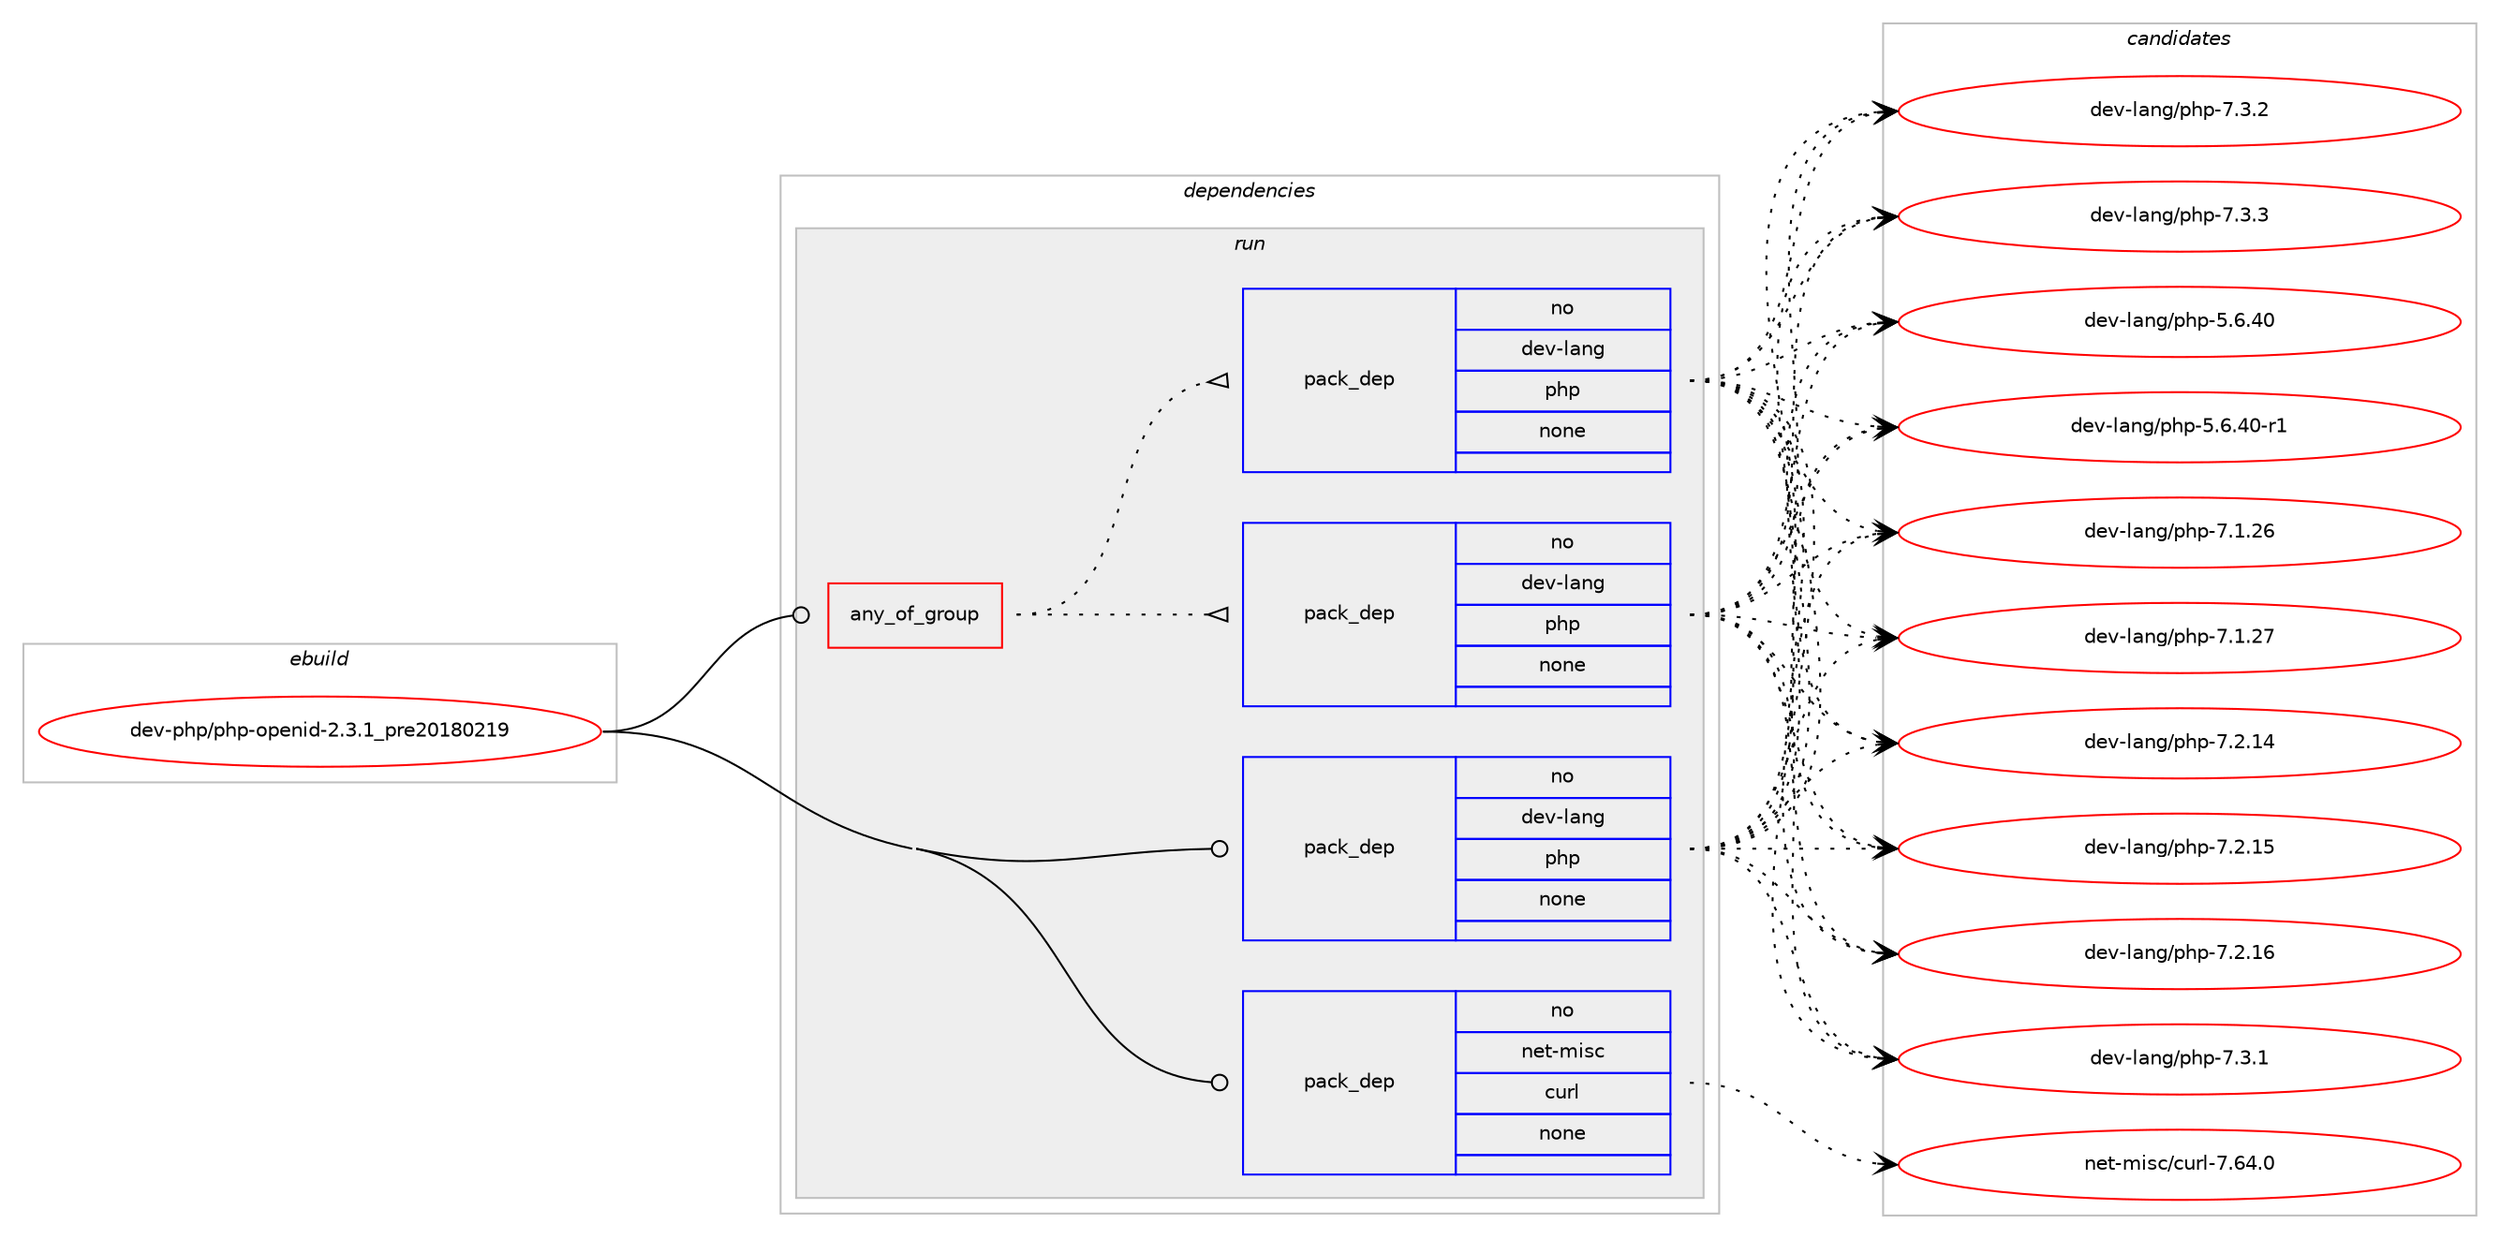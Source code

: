 digraph prolog {

# *************
# Graph options
# *************

newrank=true;
concentrate=true;
compound=true;
graph [rankdir=LR,fontname=Helvetica,fontsize=10,ranksep=1.5];#, ranksep=2.5, nodesep=0.2];
edge  [arrowhead=vee];
node  [fontname=Helvetica,fontsize=10];

# **********
# The ebuild
# **********

subgraph cluster_leftcol {
color=gray;
rank=same;
label=<<i>ebuild</i>>;
id [label="dev-php/php-openid-2.3.1_pre20180219", color=red, width=4, href="../dev-php/php-openid-2.3.1_pre20180219.svg"];
}

# ****************
# The dependencies
# ****************

subgraph cluster_midcol {
color=gray;
label=<<i>dependencies</i>>;
subgraph cluster_compile {
fillcolor="#eeeeee";
style=filled;
label=<<i>compile</i>>;
}
subgraph cluster_compileandrun {
fillcolor="#eeeeee";
style=filled;
label=<<i>compile and run</i>>;
}
subgraph cluster_run {
fillcolor="#eeeeee";
style=filled;
label=<<i>run</i>>;
subgraph any22642 {
dependency1395780 [label=<<TABLE BORDER="0" CELLBORDER="1" CELLSPACING="0" CELLPADDING="4"><TR><TD CELLPADDING="10">any_of_group</TD></TR></TABLE>>, shape=none, color=red];subgraph pack1002541 {
dependency1395781 [label=<<TABLE BORDER="0" CELLBORDER="1" CELLSPACING="0" CELLPADDING="4" WIDTH="220"><TR><TD ROWSPAN="6" CELLPADDING="30">pack_dep</TD></TR><TR><TD WIDTH="110">no</TD></TR><TR><TD>dev-lang</TD></TR><TR><TD>php</TD></TR><TR><TD>none</TD></TR><TR><TD></TD></TR></TABLE>>, shape=none, color=blue];
}
dependency1395780:e -> dependency1395781:w [weight=20,style="dotted",arrowhead="oinv"];
subgraph pack1002542 {
dependency1395782 [label=<<TABLE BORDER="0" CELLBORDER="1" CELLSPACING="0" CELLPADDING="4" WIDTH="220"><TR><TD ROWSPAN="6" CELLPADDING="30">pack_dep</TD></TR><TR><TD WIDTH="110">no</TD></TR><TR><TD>dev-lang</TD></TR><TR><TD>php</TD></TR><TR><TD>none</TD></TR><TR><TD></TD></TR></TABLE>>, shape=none, color=blue];
}
dependency1395780:e -> dependency1395782:w [weight=20,style="dotted",arrowhead="oinv"];
}
id:e -> dependency1395780:w [weight=20,style="solid",arrowhead="odot"];
subgraph pack1002543 {
dependency1395783 [label=<<TABLE BORDER="0" CELLBORDER="1" CELLSPACING="0" CELLPADDING="4" WIDTH="220"><TR><TD ROWSPAN="6" CELLPADDING="30">pack_dep</TD></TR><TR><TD WIDTH="110">no</TD></TR><TR><TD>dev-lang</TD></TR><TR><TD>php</TD></TR><TR><TD>none</TD></TR><TR><TD></TD></TR></TABLE>>, shape=none, color=blue];
}
id:e -> dependency1395783:w [weight=20,style="solid",arrowhead="odot"];
subgraph pack1002544 {
dependency1395784 [label=<<TABLE BORDER="0" CELLBORDER="1" CELLSPACING="0" CELLPADDING="4" WIDTH="220"><TR><TD ROWSPAN="6" CELLPADDING="30">pack_dep</TD></TR><TR><TD WIDTH="110">no</TD></TR><TR><TD>net-misc</TD></TR><TR><TD>curl</TD></TR><TR><TD>none</TD></TR><TR><TD></TD></TR></TABLE>>, shape=none, color=blue];
}
id:e -> dependency1395784:w [weight=20,style="solid",arrowhead="odot"];
}
}

# **************
# The candidates
# **************

subgraph cluster_choices {
rank=same;
color=gray;
label=<<i>candidates</i>>;

subgraph choice1002541 {
color=black;
nodesep=1;
choice10010111845108971101034711210411245534654465248 [label="dev-lang/php-5.6.40", color=red, width=4,href="../dev-lang/php-5.6.40.svg"];
choice100101118451089711010347112104112455346544652484511449 [label="dev-lang/php-5.6.40-r1", color=red, width=4,href="../dev-lang/php-5.6.40-r1.svg"];
choice10010111845108971101034711210411245554649465054 [label="dev-lang/php-7.1.26", color=red, width=4,href="../dev-lang/php-7.1.26.svg"];
choice10010111845108971101034711210411245554649465055 [label="dev-lang/php-7.1.27", color=red, width=4,href="../dev-lang/php-7.1.27.svg"];
choice10010111845108971101034711210411245554650464952 [label="dev-lang/php-7.2.14", color=red, width=4,href="../dev-lang/php-7.2.14.svg"];
choice10010111845108971101034711210411245554650464953 [label="dev-lang/php-7.2.15", color=red, width=4,href="../dev-lang/php-7.2.15.svg"];
choice10010111845108971101034711210411245554650464954 [label="dev-lang/php-7.2.16", color=red, width=4,href="../dev-lang/php-7.2.16.svg"];
choice100101118451089711010347112104112455546514649 [label="dev-lang/php-7.3.1", color=red, width=4,href="../dev-lang/php-7.3.1.svg"];
choice100101118451089711010347112104112455546514650 [label="dev-lang/php-7.3.2", color=red, width=4,href="../dev-lang/php-7.3.2.svg"];
choice100101118451089711010347112104112455546514651 [label="dev-lang/php-7.3.3", color=red, width=4,href="../dev-lang/php-7.3.3.svg"];
dependency1395781:e -> choice10010111845108971101034711210411245534654465248:w [style=dotted,weight="100"];
dependency1395781:e -> choice100101118451089711010347112104112455346544652484511449:w [style=dotted,weight="100"];
dependency1395781:e -> choice10010111845108971101034711210411245554649465054:w [style=dotted,weight="100"];
dependency1395781:e -> choice10010111845108971101034711210411245554649465055:w [style=dotted,weight="100"];
dependency1395781:e -> choice10010111845108971101034711210411245554650464952:w [style=dotted,weight="100"];
dependency1395781:e -> choice10010111845108971101034711210411245554650464953:w [style=dotted,weight="100"];
dependency1395781:e -> choice10010111845108971101034711210411245554650464954:w [style=dotted,weight="100"];
dependency1395781:e -> choice100101118451089711010347112104112455546514649:w [style=dotted,weight="100"];
dependency1395781:e -> choice100101118451089711010347112104112455546514650:w [style=dotted,weight="100"];
dependency1395781:e -> choice100101118451089711010347112104112455546514651:w [style=dotted,weight="100"];
}
subgraph choice1002542 {
color=black;
nodesep=1;
choice10010111845108971101034711210411245534654465248 [label="dev-lang/php-5.6.40", color=red, width=4,href="../dev-lang/php-5.6.40.svg"];
choice100101118451089711010347112104112455346544652484511449 [label="dev-lang/php-5.6.40-r1", color=red, width=4,href="../dev-lang/php-5.6.40-r1.svg"];
choice10010111845108971101034711210411245554649465054 [label="dev-lang/php-7.1.26", color=red, width=4,href="../dev-lang/php-7.1.26.svg"];
choice10010111845108971101034711210411245554649465055 [label="dev-lang/php-7.1.27", color=red, width=4,href="../dev-lang/php-7.1.27.svg"];
choice10010111845108971101034711210411245554650464952 [label="dev-lang/php-7.2.14", color=red, width=4,href="../dev-lang/php-7.2.14.svg"];
choice10010111845108971101034711210411245554650464953 [label="dev-lang/php-7.2.15", color=red, width=4,href="../dev-lang/php-7.2.15.svg"];
choice10010111845108971101034711210411245554650464954 [label="dev-lang/php-7.2.16", color=red, width=4,href="../dev-lang/php-7.2.16.svg"];
choice100101118451089711010347112104112455546514649 [label="dev-lang/php-7.3.1", color=red, width=4,href="../dev-lang/php-7.3.1.svg"];
choice100101118451089711010347112104112455546514650 [label="dev-lang/php-7.3.2", color=red, width=4,href="../dev-lang/php-7.3.2.svg"];
choice100101118451089711010347112104112455546514651 [label="dev-lang/php-7.3.3", color=red, width=4,href="../dev-lang/php-7.3.3.svg"];
dependency1395782:e -> choice10010111845108971101034711210411245534654465248:w [style=dotted,weight="100"];
dependency1395782:e -> choice100101118451089711010347112104112455346544652484511449:w [style=dotted,weight="100"];
dependency1395782:e -> choice10010111845108971101034711210411245554649465054:w [style=dotted,weight="100"];
dependency1395782:e -> choice10010111845108971101034711210411245554649465055:w [style=dotted,weight="100"];
dependency1395782:e -> choice10010111845108971101034711210411245554650464952:w [style=dotted,weight="100"];
dependency1395782:e -> choice10010111845108971101034711210411245554650464953:w [style=dotted,weight="100"];
dependency1395782:e -> choice10010111845108971101034711210411245554650464954:w [style=dotted,weight="100"];
dependency1395782:e -> choice100101118451089711010347112104112455546514649:w [style=dotted,weight="100"];
dependency1395782:e -> choice100101118451089711010347112104112455546514650:w [style=dotted,weight="100"];
dependency1395782:e -> choice100101118451089711010347112104112455546514651:w [style=dotted,weight="100"];
}
subgraph choice1002543 {
color=black;
nodesep=1;
choice10010111845108971101034711210411245534654465248 [label="dev-lang/php-5.6.40", color=red, width=4,href="../dev-lang/php-5.6.40.svg"];
choice100101118451089711010347112104112455346544652484511449 [label="dev-lang/php-5.6.40-r1", color=red, width=4,href="../dev-lang/php-5.6.40-r1.svg"];
choice10010111845108971101034711210411245554649465054 [label="dev-lang/php-7.1.26", color=red, width=4,href="../dev-lang/php-7.1.26.svg"];
choice10010111845108971101034711210411245554649465055 [label="dev-lang/php-7.1.27", color=red, width=4,href="../dev-lang/php-7.1.27.svg"];
choice10010111845108971101034711210411245554650464952 [label="dev-lang/php-7.2.14", color=red, width=4,href="../dev-lang/php-7.2.14.svg"];
choice10010111845108971101034711210411245554650464953 [label="dev-lang/php-7.2.15", color=red, width=4,href="../dev-lang/php-7.2.15.svg"];
choice10010111845108971101034711210411245554650464954 [label="dev-lang/php-7.2.16", color=red, width=4,href="../dev-lang/php-7.2.16.svg"];
choice100101118451089711010347112104112455546514649 [label="dev-lang/php-7.3.1", color=red, width=4,href="../dev-lang/php-7.3.1.svg"];
choice100101118451089711010347112104112455546514650 [label="dev-lang/php-7.3.2", color=red, width=4,href="../dev-lang/php-7.3.2.svg"];
choice100101118451089711010347112104112455546514651 [label="dev-lang/php-7.3.3", color=red, width=4,href="../dev-lang/php-7.3.3.svg"];
dependency1395783:e -> choice10010111845108971101034711210411245534654465248:w [style=dotted,weight="100"];
dependency1395783:e -> choice100101118451089711010347112104112455346544652484511449:w [style=dotted,weight="100"];
dependency1395783:e -> choice10010111845108971101034711210411245554649465054:w [style=dotted,weight="100"];
dependency1395783:e -> choice10010111845108971101034711210411245554649465055:w [style=dotted,weight="100"];
dependency1395783:e -> choice10010111845108971101034711210411245554650464952:w [style=dotted,weight="100"];
dependency1395783:e -> choice10010111845108971101034711210411245554650464953:w [style=dotted,weight="100"];
dependency1395783:e -> choice10010111845108971101034711210411245554650464954:w [style=dotted,weight="100"];
dependency1395783:e -> choice100101118451089711010347112104112455546514649:w [style=dotted,weight="100"];
dependency1395783:e -> choice100101118451089711010347112104112455546514650:w [style=dotted,weight="100"];
dependency1395783:e -> choice100101118451089711010347112104112455546514651:w [style=dotted,weight="100"];
}
subgraph choice1002544 {
color=black;
nodesep=1;
choice1101011164510910511599479911711410845554654524648 [label="net-misc/curl-7.64.0", color=red, width=4,href="../net-misc/curl-7.64.0.svg"];
dependency1395784:e -> choice1101011164510910511599479911711410845554654524648:w [style=dotted,weight="100"];
}
}

}

